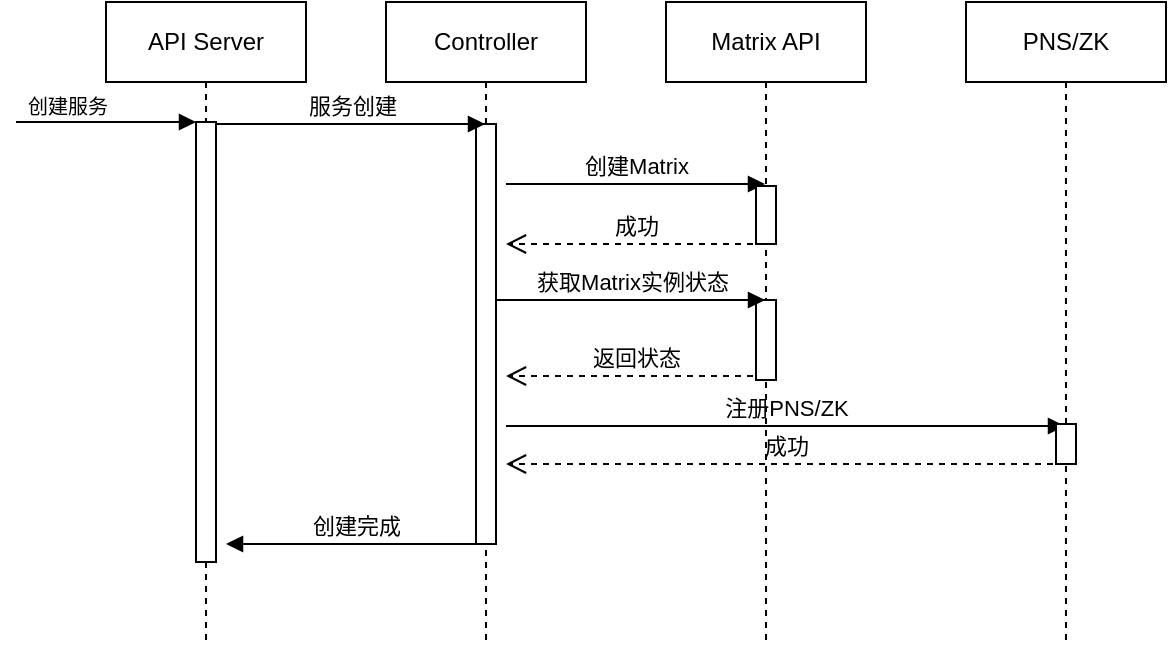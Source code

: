 <mxfile version="13.0.1" type="github"><diagram id="m_43fyP5x6v7Y5HM3Sk1" name="Page-1"><mxGraphModel dx="946" dy="565" grid="1" gridSize="10" guides="1" tooltips="1" connect="1" arrows="1" fold="1" page="1" pageScale="1" pageWidth="827" pageHeight="1169" math="0" shadow="0"><root><mxCell id="0"/><mxCell id="1" parent="0"/><mxCell id="IipfXgqKBA2KH6uIkIBb-1" value="API Server" style="shape=umlLifeline;perimeter=lifelinePerimeter;whiteSpace=wrap;html=1;container=1;collapsible=0;recursiveResize=0;outlineConnect=0;" vertex="1" parent="1"><mxGeometry x="60" y="40" width="100" height="320" as="geometry"/></mxCell><mxCell id="IipfXgqKBA2KH6uIkIBb-5" value="" style="html=1;points=[];perimeter=orthogonalPerimeter;" vertex="1" parent="IipfXgqKBA2KH6uIkIBb-1"><mxGeometry x="45" y="60" width="10" height="220" as="geometry"/></mxCell><mxCell id="IipfXgqKBA2KH6uIkIBb-2" value="Controller" style="shape=umlLifeline;perimeter=lifelinePerimeter;whiteSpace=wrap;html=1;container=1;collapsible=0;recursiveResize=0;outlineConnect=0;" vertex="1" parent="1"><mxGeometry x="200" y="40" width="100" height="320" as="geometry"/></mxCell><mxCell id="IipfXgqKBA2KH6uIkIBb-15" value="" style="html=1;points=[];perimeter=orthogonalPerimeter;" vertex="1" parent="IipfXgqKBA2KH6uIkIBb-2"><mxGeometry x="45" y="61" width="10" height="210" as="geometry"/></mxCell><mxCell id="IipfXgqKBA2KH6uIkIBb-24" value="创建Matrix" style="html=1;verticalAlign=bottom;endArrow=block;" edge="1" parent="IipfXgqKBA2KH6uIkIBb-2"><mxGeometry width="80" relative="1" as="geometry"><mxPoint x="60" y="91" as="sourcePoint"/><mxPoint x="189.5" y="91" as="targetPoint"/></mxGeometry></mxCell><mxCell id="IipfXgqKBA2KH6uIkIBb-27" value="注册PNS/ZK" style="html=1;verticalAlign=bottom;endArrow=block;" edge="1" parent="IipfXgqKBA2KH6uIkIBb-2"><mxGeometry width="80" relative="1" as="geometry"><mxPoint x="60" y="212" as="sourcePoint"/><mxPoint x="339.5" y="212" as="targetPoint"/></mxGeometry></mxCell><mxCell id="IipfXgqKBA2KH6uIkIBb-28" value="成功" style="html=1;verticalAlign=bottom;endArrow=open;dashed=1;endSize=8;" edge="1" parent="IipfXgqKBA2KH6uIkIBb-2"><mxGeometry relative="1" as="geometry"><mxPoint x="189.5" y="121" as="sourcePoint"/><mxPoint x="60" y="121" as="targetPoint"/></mxGeometry></mxCell><mxCell id="IipfXgqKBA2KH6uIkIBb-30" value="返回状态" style="html=1;verticalAlign=bottom;endArrow=open;dashed=1;endSize=8;" edge="1" parent="IipfXgqKBA2KH6uIkIBb-2"><mxGeometry relative="1" as="geometry"><mxPoint x="189.5" y="187" as="sourcePoint"/><mxPoint x="60" y="187" as="targetPoint"/></mxGeometry></mxCell><mxCell id="IipfXgqKBA2KH6uIkIBb-33" value="成功" style="html=1;verticalAlign=bottom;endArrow=open;dashed=1;endSize=8;" edge="1" parent="IipfXgqKBA2KH6uIkIBb-2"><mxGeometry relative="1" as="geometry"><mxPoint x="339.5" y="231" as="sourcePoint"/><mxPoint x="60" y="231" as="targetPoint"/></mxGeometry></mxCell><mxCell id="IipfXgqKBA2KH6uIkIBb-3" value="Matrix API" style="shape=umlLifeline;perimeter=lifelinePerimeter;whiteSpace=wrap;html=1;container=1;collapsible=0;recursiveResize=0;outlineConnect=0;" vertex="1" parent="1"><mxGeometry x="340" y="40" width="100" height="320" as="geometry"/></mxCell><mxCell id="IipfXgqKBA2KH6uIkIBb-21" value="" style="html=1;points=[];perimeter=orthogonalPerimeter;" vertex="1" parent="IipfXgqKBA2KH6uIkIBb-3"><mxGeometry x="45" y="92" width="10" height="29" as="geometry"/></mxCell><mxCell id="IipfXgqKBA2KH6uIkIBb-22" value="" style="html=1;points=[];perimeter=orthogonalPerimeter;" vertex="1" parent="IipfXgqKBA2KH6uIkIBb-3"><mxGeometry x="45" y="149" width="10" height="40" as="geometry"/></mxCell><mxCell id="IipfXgqKBA2KH6uIkIBb-4" value="PNS/ZK" style="shape=umlLifeline;perimeter=lifelinePerimeter;whiteSpace=wrap;html=1;container=1;collapsible=0;recursiveResize=0;outlineConnect=0;" vertex="1" parent="1"><mxGeometry x="490" y="40" width="100" height="320" as="geometry"/></mxCell><mxCell id="IipfXgqKBA2KH6uIkIBb-32" value="" style="html=1;points=[];perimeter=orthogonalPerimeter;" vertex="1" parent="IipfXgqKBA2KH6uIkIBb-4"><mxGeometry x="45" y="211" width="10" height="20" as="geometry"/></mxCell><mxCell id="IipfXgqKBA2KH6uIkIBb-6" value="" style="endArrow=block;endFill=1;html=1;edgeStyle=orthogonalEdgeStyle;align=left;verticalAlign=top;" edge="1" parent="1"><mxGeometry x="-1" relative="1" as="geometry"><mxPoint x="15" y="100" as="sourcePoint"/><mxPoint x="105" y="100" as="targetPoint"/></mxGeometry></mxCell><mxCell id="IipfXgqKBA2KH6uIkIBb-7" value="创建服务" style="resizable=0;html=1;align=left;verticalAlign=bottom;labelBackgroundColor=#ffffff;fontSize=10;" connectable="0" vertex="1" parent="IipfXgqKBA2KH6uIkIBb-6"><mxGeometry x="-1" relative="1" as="geometry"><mxPoint x="4" as="offset"/></mxGeometry></mxCell><mxCell id="IipfXgqKBA2KH6uIkIBb-18" value="服务创建" style="html=1;verticalAlign=bottom;endArrow=block;" edge="1" parent="1"><mxGeometry width="80" relative="1" as="geometry"><mxPoint x="115" y="101" as="sourcePoint"/><mxPoint x="249.5" y="101" as="targetPoint"/></mxGeometry></mxCell><mxCell id="IipfXgqKBA2KH6uIkIBb-23" value="获取Matrix实例状态" style="html=1;verticalAlign=bottom;endArrow=block;" edge="1" parent="1"><mxGeometry width="80" relative="1" as="geometry"><mxPoint x="255" y="189" as="sourcePoint"/><mxPoint x="389.5" y="189" as="targetPoint"/></mxGeometry></mxCell><mxCell id="IipfXgqKBA2KH6uIkIBb-37" value="创建完成" style="html=1;verticalAlign=bottom;endArrow=block;" edge="1" parent="1"><mxGeometry width="80" relative="1" as="geometry"><mxPoint x="249.5" y="311" as="sourcePoint"/><mxPoint x="120" y="311" as="targetPoint"/><Array as="points"><mxPoint x="210" y="311"/></Array></mxGeometry></mxCell></root></mxGraphModel></diagram></mxfile>